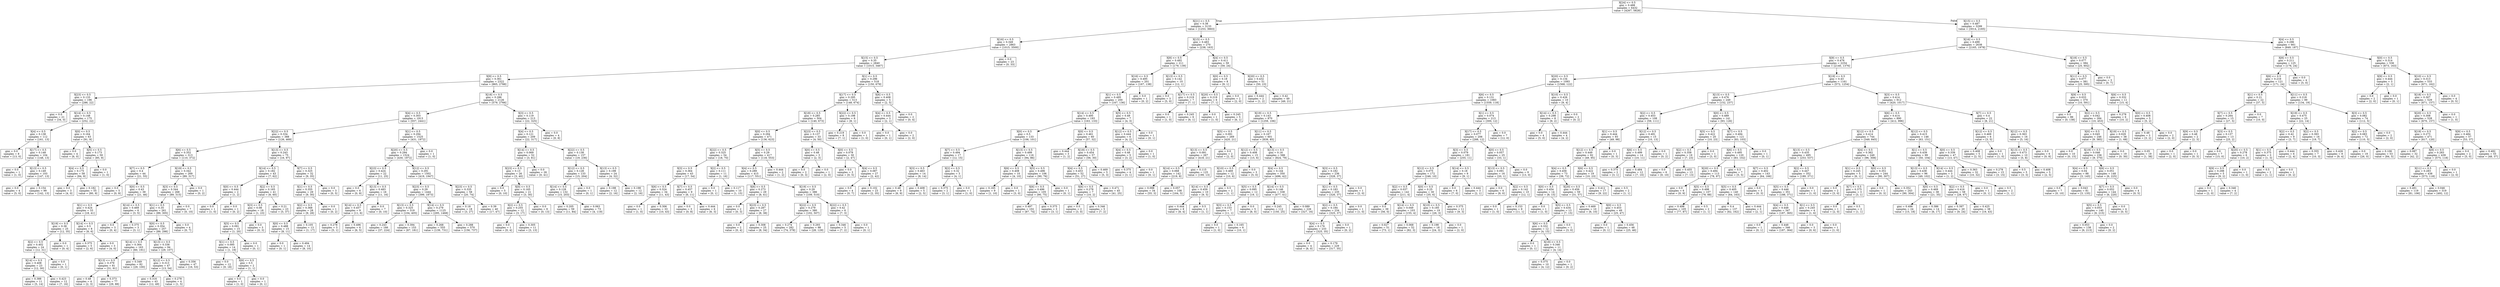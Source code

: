 digraph Tree {
node [shape=box] ;
0 [label="X[24] <= 0.5\ngini = 0.488\nsamples = 6432\nvalue = [4267, 5828]"] ;
1 [label="X[21] <= 0.5\ngini = 0.38\nsamples = 3133\nvalue = [1253, 3663]"] ;
0 -> 1 [labeldistance=2.5, labelangle=45, headlabel="True"] ;
2 [label="X[16] <= 0.5\ngini = 0.349\nsamples = 2863\nvalue = [1015, 3500]"] ;
1 -> 2 ;
3 [label="X[15] <= 0.5\ngini = 0.35\nsamples = 2840\nvalue = [1015, 3467]"] ;
2 -> 3 ;
4 [label="X[9] <= 0.5\ngini = 0.361\nsamples = 2322\nvalue = [865, 2788]"] ;
3 -> 4 ;
5 [label="X[23] <= 0.5\ngini = 0.133\nsamples = 196\nvalue = [286, 22]"] ;
4 -> 5 ;
6 [label="gini = 0.0\nsamples = 21\nvalue = [34, 0]"] ;
5 -> 6 ;
7 [label="X[14] <= 0.5\ngini = 0.148\nsamples = 175\nvalue = [252, 22]"] ;
5 -> 7 ;
8 [label="X[4] <= 0.5\ngini = 0.138\nsamples = 112\nvalue = [161, 13]"] ;
7 -> 8 ;
9 [label="gini = 0.0\nsamples = 8\nvalue = [13, 0]"] ;
8 -> 9 ;
10 [label="X[17] <= 0.5\ngini = 0.148\nsamples = 104\nvalue = [148, 13]"] ;
8 -> 10 ;
11 [label="gini = 0.0\nsamples = 1\nvalue = [1, 0]"] ;
10 -> 11 ;
12 [label="X[13] <= 0.5\ngini = 0.149\nsamples = 103\nvalue = [147, 13]"] ;
10 -> 12 ;
13 [label="gini = 0.0\nsamples = 4\nvalue = [5, 0]"] ;
12 -> 13 ;
14 [label="gini = 0.154\nsamples = 99\nvalue = [142, 13]"] ;
12 -> 14 ;
15 [label="X[0] <= 0.5\ngini = 0.164\nsamples = 63\nvalue = [91, 9]"] ;
7 -> 15 ;
16 [label="gini = 0.0\nsamples = 4\nvalue = [6, 0]"] ;
15 -> 16 ;
17 [label="X[5] <= 0.5\ngini = 0.173\nsamples = 59\nvalue = [85, 9]"] ;
15 -> 17 ;
18 [label="X[4] <= 0.5\ngini = 0.175\nsamples = 58\nvalue = [84, 9]"] ;
17 -> 18 ;
19 [label="gini = 0.0\nsamples = 3\nvalue = [4, 0]"] ;
18 -> 19 ;
20 [label="gini = 0.182\nsamples = 55\nvalue = [80, 9]"] ;
18 -> 20 ;
21 [label="gini = 0.0\nsamples = 1\nvalue = [1, 0]"] ;
17 -> 21 ;
22 [label="X[18] <= 0.5\ngini = 0.286\nsamples = 2126\nvalue = [579, 2766]"] ;
4 -> 22 ;
23 [label="X[4] <= 0.5\ngini = 0.303\nsamples = 1913\nvalue = [557, 2441]"] ;
22 -> 23 ;
24 [label="X[22] <= 0.5\ngini = 0.334\nsamples = 388\nvalue = [126, 469]"] ;
23 -> 24 ;
25 [label="X[6] <= 0.5\ngini = 0.352\nsamples = 313\nvalue = [110, 372]"] ;
24 -> 25 ;
26 [label="X[7] <= 0.5\ngini = 0.4\nsamples = 44\nvalue = [21, 55]"] ;
25 -> 26 ;
27 [label="gini = 0.0\nsamples = 5\nvalue = [0, 9]"] ;
26 -> 27 ;
28 [label="X[0] <= 0.5\ngini = 0.43\nsamples = 39\nvalue = [21, 46]"] ;
26 -> 28 ;
29 [label="X[1] <= 0.5\ngini = 0.424\nsamples = 33\nvalue = [18, 41]"] ;
28 -> 29 ;
30 [label="X[19] <= 0.5\ngini = 0.38\nsamples = 25\nvalue = [12, 35]"] ;
29 -> 30 ;
31 [label="X[2] <= 0.5\ngini = 0.402\nsamples = 24\nvalue = [12, 31]"] ;
30 -> 31 ;
32 [label="X[14] <= 0.5\ngini = 0.408\nsamples = 23\nvalue = [12, 30]"] ;
31 -> 32 ;
33 [label="gini = 0.388\nsamples = 11\nvalue = [5, 14]"] ;
32 -> 33 ;
34 [label="gini = 0.423\nsamples = 12\nvalue = [7, 16]"] ;
32 -> 34 ;
35 [label="gini = 0.0\nsamples = 1\nvalue = [0, 1]"] ;
31 -> 35 ;
36 [label="gini = 0.0\nsamples = 1\nvalue = [0, 4]"] ;
30 -> 36 ;
37 [label="X[14] <= 0.5\ngini = 0.5\nsamples = 8\nvalue = [6, 6]"] ;
29 -> 37 ;
38 [label="gini = 0.375\nsamples = 5\nvalue = [2, 6]"] ;
37 -> 38 ;
39 [label="gini = 0.0\nsamples = 3\nvalue = [4, 0]"] ;
37 -> 39 ;
40 [label="X[14] <= 0.5\ngini = 0.469\nsamples = 6\nvalue = [3, 5]"] ;
28 -> 40 ;
41 [label="gini = 0.0\nsamples = 3\nvalue = [0, 4]"] ;
40 -> 41 ;
42 [label="gini = 0.375\nsamples = 3\nvalue = [3, 1]"] ;
40 -> 42 ;
43 [label="X[19] <= 0.5\ngini = 0.342\nsamples = 269\nvalue = [89, 317]"] ;
25 -> 43 ;
44 [label="X[3] <= 0.5\ngini = 0.344\nsamples = 268\nvalue = [89, 315]"] ;
43 -> 44 ;
45 [label="X[1] <= 0.5\ngini = 0.35\nsamples = 261\nvalue = [89, 305]"] ;
44 -> 45 ;
46 [label="X[0] <= 0.5\ngini = 0.354\nsamples = 257\nvalue = [89, 298]"] ;
45 -> 46 ;
47 [label="X[14] <= 0.5\ngini = 0.364\nsamples = 163\nvalue = [60, 191]"] ;
46 -> 47 ;
48 [label="X[13] <= 0.5\ngini = 0.379\nsamples = 81\nvalue = [31, 91]"] ;
47 -> 48 ;
49 [label="gini = 0.48\nsamples = 4\nvalue = [2, 3]"] ;
48 -> 49 ;
50 [label="gini = 0.373\nsamples = 77\nvalue = [29, 88]"] ;
48 -> 50 ;
51 [label="gini = 0.349\nsamples = 82\nvalue = [29, 100]"] ;
47 -> 51 ;
52 [label="X[13] <= 0.5\ngini = 0.336\nsamples = 94\nvalue = [29, 107]"] ;
46 -> 52 ;
53 [label="X[12] <= 0.5\ngini = 0.313\nsamples = 47\nvalue = [13, 54]"] ;
52 -> 53 ;
54 [label="gini = 0.316\nsamples = 43\nvalue = [12, 49]"] ;
53 -> 54 ;
55 [label="gini = 0.278\nsamples = 4\nvalue = [1, 5]"] ;
53 -> 55 ;
56 [label="gini = 0.356\nsamples = 47\nvalue = [16, 53]"] ;
52 -> 56 ;
57 [label="gini = 0.0\nsamples = 4\nvalue = [0, 7]"] ;
45 -> 57 ;
58 [label="gini = 0.0\nsamples = 7\nvalue = [0, 10]"] ;
44 -> 58 ;
59 [label="gini = 0.0\nsamples = 1\nvalue = [0, 2]"] ;
43 -> 59 ;
60 [label="X[13] <= 0.5\ngini = 0.243\nsamples = 75\nvalue = [16, 97]"] ;
24 -> 60 ;
61 [label="X[14] <= 0.5\ngini = 0.182\nsamples = 43\nvalue = [7, 62]"] ;
60 -> 61 ;
62 [label="X[0] <= 0.5\ngini = 0.444\nsamples = 2\nvalue = [1, 2]"] ;
61 -> 62 ;
63 [label="gini = 0.0\nsamples = 1\nvalue = [1, 0]"] ;
62 -> 63 ;
64 [label="gini = 0.0\nsamples = 1\nvalue = [0, 2]"] ;
62 -> 64 ;
65 [label="X[2] <= 0.5\ngini = 0.165\nsamples = 41\nvalue = [6, 60]"] ;
61 -> 65 ;
66 [label="X[3] <= 0.5\ngini = 0.08\nsamples = 18\nvalue = [1, 23]"] ;
65 -> 66 ;
67 [label="X[5] <= 0.5\ngini = 0.091\nsamples = 15\nvalue = [1, 20]"] ;
66 -> 67 ;
68 [label="X[1] <= 0.5\ngini = 0.095\nsamples = 14\nvalue = [1, 19]"] ;
67 -> 68 ;
69 [label="gini = 0.0\nsamples = 12\nvalue = [0, 18]"] ;
68 -> 69 ;
70 [label="X[6] <= 0.5\ngini = 0.5\nsamples = 2\nvalue = [1, 1]"] ;
68 -> 70 ;
71 [label="gini = 0.0\nsamples = 1\nvalue = [1, 0]"] ;
70 -> 71 ;
72 [label="gini = 0.0\nsamples = 1\nvalue = [0, 1]"] ;
70 -> 72 ;
73 [label="gini = 0.0\nsamples = 1\nvalue = [0, 1]"] ;
67 -> 73 ;
74 [label="gini = 0.0\nsamples = 3\nvalue = [0, 3]"] ;
66 -> 74 ;
75 [label="gini = 0.21\nsamples = 23\nvalue = [5, 37]"] ;
65 -> 75 ;
76 [label="X[7] <= 0.5\ngini = 0.325\nsamples = 32\nvalue = [9, 35]"] ;
60 -> 76 ;
77 [label="X[1] <= 0.5\ngini = 0.355\nsamples = 29\nvalue = [9, 30]"] ;
76 -> 77 ;
78 [label="X[2] <= 0.5\ngini = 0.368\nsamples = 28\nvalue = [9, 28]"] ;
77 -> 78 ;
79 [label="X[0] <= 0.5\ngini = 0.488\nsamples = 15\nvalue = [8, 11]"] ;
78 -> 79 ;
80 [label="gini = 0.0\nsamples = 1\nvalue = [0, 1]"] ;
79 -> 80 ;
81 [label="gini = 0.494\nsamples = 14\nvalue = [8, 10]"] ;
79 -> 81 ;
82 [label="gini = 0.105\nsamples = 13\nvalue = [1, 17]"] ;
78 -> 82 ;
83 [label="gini = 0.0\nsamples = 1\nvalue = [0, 2]"] ;
77 -> 83 ;
84 [label="gini = 0.0\nsamples = 3\nvalue = [0, 5]"] ;
76 -> 84 ;
85 [label="X[1] <= 0.5\ngini = 0.294\nsamples = 1525\nvalue = [431, 1972]"] ;
23 -> 85 ;
86 [label="X[20] <= 0.5\ngini = 0.294\nsamples = 1524\nvalue = [430, 1972]"] ;
85 -> 86 ;
87 [label="X[23] <= 0.5\ngini = 0.424\nsamples = 22\nvalue = [11, 25]"] ;
86 -> 87 ;
88 [label="gini = 0.0\nsamples = 6\nvalue = [0, 9]"] ;
87 -> 88 ;
89 [label="X[13] <= 0.5\ngini = 0.483\nsamples = 16\nvalue = [11, 16]"] ;
87 -> 89 ;
90 [label="X[14] <= 0.5\ngini = 0.457\nsamples = 9\nvalue = [11, 6]"] ;
89 -> 90 ;
91 [label="gini = 0.278\nsamples = 3\nvalue = [5, 1]"] ;
90 -> 91 ;
92 [label="gini = 0.496\nsamples = 6\nvalue = [6, 5]"] ;
90 -> 92 ;
93 [label="gini = 0.0\nsamples = 7\nvalue = [0, 10]"] ;
89 -> 93 ;
94 [label="X[12] <= 0.5\ngini = 0.291\nsamples = 1502\nvalue = [419, 1947]"] ;
86 -> 94 ;
95 [label="X[23] <= 0.5\ngini = 0.29\nsamples = 1444\nvalue = [399, 1873]"] ;
94 -> 95 ;
96 [label="X[13] <= 0.5\ngini = 0.325\nsamples = 319\nvalue = [104, 405]"] ;
95 -> 96 ;
97 [label="gini = 0.243\nsamples = 166\nvalue = [37, 224]"] ;
96 -> 97 ;
98 [label="gini = 0.394\nsamples = 153\nvalue = [67, 181]"] ;
96 -> 98 ;
99 [label="X[14] <= 0.5\ngini = 0.279\nsamples = 1125\nvalue = [295, 1468]"] ;
95 -> 99 ;
100 [label="gini = 0.268\nsamples = 555\nvalue = [139, 731]"] ;
99 -> 100 ;
101 [label="gini = 0.288\nsamples = 570\nvalue = [156, 737]"] ;
99 -> 101 ;
102 [label="X[23] <= 0.5\ngini = 0.335\nsamples = 58\nvalue = [20, 74]"] ;
94 -> 102 ;
103 [label="gini = 0.18\nsamples = 18\nvalue = [3, 27]"] ;
102 -> 103 ;
104 [label="gini = 0.39\nsamples = 40\nvalue = [17, 47]"] ;
102 -> 104 ;
105 [label="gini = 0.0\nsamples = 1\nvalue = [1, 0]"] ;
85 -> 105 ;
106 [label="X[3] <= 0.5\ngini = 0.119\nsamples = 213\nvalue = [22, 325]"] ;
22 -> 106 ;
107 [label="X[4] <= 0.5\ngini = 0.121\nsamples = 209\nvalue = [22, 317]"] ;
106 -> 107 ;
108 [label="X[14] <= 0.5\ngini = 0.069\nsamples = 52\nvalue = [3, 81]"] ;
107 -> 108 ;
109 [label="X[23] <= 0.5\ngini = 0.13\nsamples = 26\nvalue = [3, 40]"] ;
108 -> 109 ;
110 [label="gini = 0.0\nsamples = 5\nvalue = [0, 10]"] ;
109 -> 110 ;
111 [label="X[0] <= 0.5\ngini = 0.165\nsamples = 21\nvalue = [3, 30]"] ;
109 -> 111 ;
112 [label="X[2] <= 0.5\ngini = 0.255\nsamples = 12\nvalue = [3, 17]"] ;
111 -> 112 ;
113 [label="gini = 0.0\nsamples = 1\nvalue = [0, 4]"] ;
112 -> 113 ;
114 [label="gini = 0.305\nsamples = 11\nvalue = [3, 13]"] ;
112 -> 114 ;
115 [label="gini = 0.0\nsamples = 9\nvalue = [0, 13]"] ;
111 -> 115 ;
116 [label="gini = 0.0\nsamples = 26\nvalue = [0, 41]"] ;
108 -> 116 ;
117 [label="X[22] <= 0.5\ngini = 0.138\nsamples = 157\nvalue = [19, 236]"] ;
107 -> 117 ;
118 [label="X[12] <= 0.5\ngini = 0.128\nsamples = 133\nvalue = [15, 204]"] ;
117 -> 118 ;
119 [label="X[14] <= 0.5\ngini = 0.128\nsamples = 132\nvalue = [15, 203]"] ;
118 -> 119 ;
120 [label="gini = 0.205\nsamples = 59\nvalue = [11, 84]"] ;
119 -> 120 ;
121 [label="gini = 0.063\nsamples = 73\nvalue = [4, 119]"] ;
119 -> 121 ;
122 [label="gini = 0.0\nsamples = 1\nvalue = [0, 1]"] ;
118 -> 122 ;
123 [label="X[13] <= 0.5\ngini = 0.198\nsamples = 24\nvalue = [4, 32]"] ;
117 -> 123 ;
124 [label="gini = 0.198\nsamples = 12\nvalue = [2, 16]"] ;
123 -> 124 ;
125 [label="gini = 0.198\nsamples = 12\nvalue = [2, 16]"] ;
123 -> 125 ;
126 [label="gini = 0.0\nsamples = 4\nvalue = [0, 8]"] ;
106 -> 126 ;
127 [label="X[1] <= 0.5\ngini = 0.296\nsamples = 518\nvalue = [150, 679]"] ;
3 -> 127 ;
128 [label="X[17] <= 0.5\ngini = 0.295\nsamples = 513\nvalue = [148, 674]"] ;
127 -> 128 ;
129 [label="X[18] <= 0.5\ngini = 0.285\nsamples = 504\nvalue = [140, 673]"] ;
128 -> 129 ;
130 [label="X[0] <= 0.5\ngini = 0.294\nsamples = 471\nvalue = [136, 623]"] ;
129 -> 130 ;
131 [label="X[22] <= 0.5\ngini = 0.325\nsamples = 54\nvalue = [18, 70]"] ;
130 -> 131 ;
132 [label="X[3] <= 0.5\ngini = 0.364\nsamples = 43\nvalue = [17, 54]"] ;
131 -> 132 ;
133 [label="X[6] <= 0.5\ngini = 0.324\nsamples = 34\nvalue = [11, 43]"] ;
132 -> 133 ;
134 [label="gini = 0.0\nsamples = 1\nvalue = [1, 0]"] ;
133 -> 134 ;
135 [label="gini = 0.306\nsamples = 33\nvalue = [10, 43]"] ;
133 -> 135 ;
136 [label="X[7] <= 0.5\ngini = 0.457\nsamples = 9\nvalue = [6, 11]"] ;
132 -> 136 ;
137 [label="gini = 0.0\nsamples = 3\nvalue = [0, 8]"] ;
136 -> 137 ;
138 [label="gini = 0.444\nsamples = 6\nvalue = [6, 3]"] ;
136 -> 138 ;
139 [label="X[2] <= 0.5\ngini = 0.111\nsamples = 11\nvalue = [1, 16]"] ;
131 -> 139 ;
140 [label="gini = 0.0\nsamples = 1\nvalue = [0, 1]"] ;
139 -> 140 ;
141 [label="gini = 0.117\nsamples = 10\nvalue = [1, 15]"] ;
139 -> 141 ;
142 [label="X[5] <= 0.5\ngini = 0.29\nsamples = 417\nvalue = [118, 553]"] ;
130 -> 142 ;
143 [label="X[4] <= 0.5\ngini = 0.289\nsamples = 415\nvalue = [117, 551]"] ;
142 -> 143 ;
144 [label="X[6] <= 0.5\ngini = 0.273\nsamples = 29\nvalue = [8, 41]"] ;
143 -> 144 ;
145 [label="gini = 0.0\nsamples = 2\nvalue = [0, 3]"] ;
144 -> 145 ;
146 [label="X[23] <= 0.5\ngini = 0.287\nsamples = 27\nvalue = [8, 38]"] ;
144 -> 146 ;
147 [label="gini = 0.0\nsamples = 2\nvalue = [0, 4]"] ;
146 -> 147 ;
148 [label="gini = 0.308\nsamples = 25\nvalue = [8, 34]"] ;
146 -> 148 ;
149 [label="X[19] <= 0.5\ngini = 0.29\nsamples = 386\nvalue = [109, 510]"] ;
143 -> 149 ;
150 [label="X[22] <= 0.5\ngini = 0.279\nsamples = 380\nvalue = [102, 507]"] ;
149 -> 150 ;
151 [label="gini = 0.274\nsamples = 282\nvalue = [74, 378]"] ;
150 -> 151 ;
152 [label="gini = 0.293\nsamples = 98\nvalue = [28, 129]"] ;
150 -> 152 ;
153 [label="X[22] <= 0.5\ngini = 0.42\nsamples = 6\nvalue = [7, 3]"] ;
149 -> 153 ;
154 [label="gini = 0.346\nsamples = 5\nvalue = [7, 2]"] ;
153 -> 154 ;
155 [label="gini = 0.0\nsamples = 1\nvalue = [0, 1]"] ;
153 -> 155 ;
156 [label="gini = 0.444\nsamples = 2\nvalue = [1, 2]"] ;
142 -> 156 ;
157 [label="X[23] <= 0.5\ngini = 0.137\nsamples = 33\nvalue = [4, 50]"] ;
129 -> 157 ;
158 [label="X[0] <= 0.5\ngini = 0.48\nsamples = 3\nvalue = [2, 3]"] ;
157 -> 158 ;
159 [label="gini = 0.0\nsamples = 2\nvalue = [0, 3]"] ;
158 -> 159 ;
160 [label="gini = 0.0\nsamples = 1\nvalue = [2, 0]"] ;
158 -> 160 ;
161 [label="X[0] <= 0.5\ngini = 0.078\nsamples = 30\nvalue = [2, 47]"] ;
157 -> 161 ;
162 [label="gini = 0.0\nsamples = 3\nvalue = [0, 5]"] ;
161 -> 162 ;
163 [label="X[4] <= 0.5\ngini = 0.087\nsamples = 27\nvalue = [2, 42]"] ;
161 -> 163 ;
164 [label="gini = 0.0\nsamples = 4\nvalue = [0, 7]"] ;
163 -> 164 ;
165 [label="gini = 0.102\nsamples = 23\nvalue = [2, 35]"] ;
163 -> 165 ;
166 [label="X[22] <= 0.5\ngini = 0.198\nsamples = 9\nvalue = [8, 1]"] ;
128 -> 166 ;
167 [label="gini = 0.219\nsamples = 8\nvalue = [7, 1]"] ;
166 -> 167 ;
168 [label="gini = 0.0\nsamples = 1\nvalue = [1, 0]"] ;
166 -> 168 ;
169 [label="X[6] <= 0.5\ngini = 0.408\nsamples = 5\nvalue = [2, 5]"] ;
127 -> 169 ;
170 [label="X[4] <= 0.5\ngini = 0.444\nsamples = 3\nvalue = [2, 1]"] ;
169 -> 170 ;
171 [label="gini = 0.0\nsamples = 1\nvalue = [0, 1]"] ;
170 -> 171 ;
172 [label="gini = 0.0\nsamples = 2\nvalue = [2, 0]"] ;
170 -> 172 ;
173 [label="gini = 0.0\nsamples = 2\nvalue = [0, 4]"] ;
169 -> 173 ;
174 [label="gini = 0.0\nsamples = 23\nvalue = [0, 33]"] ;
2 -> 174 ;
175 [label="X[15] <= 0.5\ngini = 0.483\nsamples = 270\nvalue = [238, 163]"] ;
1 -> 175 ;
176 [label="X[8] <= 0.5\ngini = 0.492\nsamples = 211\nvalue = [179, 139]"] ;
175 -> 176 ;
177 [label="X[16] <= 0.5\ngini = 0.495\nsamples = 201\nvalue = [167, 138]"] ;
176 -> 177 ;
178 [label="X[1] <= 0.5\ngini = 0.495\nsamples = 200\nvalue = [167, 136]"] ;
177 -> 178 ;
179 [label="X[14] <= 0.5\ngini = 0.495\nsamples = 193\nvalue = [163, 133]"] ;
178 -> 179 ;
180 [label="X[0] <= 0.5\ngini = 0.5\nsamples = 133\nvalue = [106, 101]"] ;
179 -> 180 ;
181 [label="X[7] <= 0.5\ngini = 0.494\nsamples = 17\nvalue = [12, 15]"] ;
180 -> 181 ;
182 [label="X[3] <= 0.5\ngini = 0.463\nsamples = 14\nvalue = [8, 14]"] ;
181 -> 182 ;
183 [label="gini = 0.48\nsamples = 9\nvalue = [6, 9]"] ;
182 -> 183 ;
184 [label="gini = 0.408\nsamples = 5\nvalue = [2, 5]"] ;
182 -> 184 ;
185 [label="X[2] <= 0.5\ngini = 0.32\nsamples = 3\nvalue = [4, 1]"] ;
181 -> 185 ;
186 [label="gini = 0.375\nsamples = 2\nvalue = [3, 1]"] ;
185 -> 186 ;
187 [label="gini = 0.0\nsamples = 1\nvalue = [1, 0]"] ;
185 -> 187 ;
188 [label="X[13] <= 0.5\ngini = 0.499\nsamples = 116\nvalue = [94, 86]"] ;
180 -> 188 ;
189 [label="X[6] <= 0.5\ngini = 0.408\nsamples = 10\nvalue = [4, 10]"] ;
188 -> 189 ;
190 [label="gini = 0.165\nsamples = 9\nvalue = [1, 10]"] ;
189 -> 190 ;
191 [label="gini = 0.0\nsamples = 1\nvalue = [3, 0]"] ;
189 -> 191 ;
192 [label="X[5] <= 0.5\ngini = 0.496\nsamples = 106\nvalue = [90, 76]"] ;
188 -> 192 ;
193 [label="X[6] <= 0.5\ngini = 0.496\nsamples = 105\nvalue = [90, 75]"] ;
192 -> 193 ;
194 [label="gini = 0.497\nsamples = 102\nvalue = [87, 74]"] ;
193 -> 194 ;
195 [label="gini = 0.375\nsamples = 3\nvalue = [3, 1]"] ;
193 -> 195 ;
196 [label="gini = 0.0\nsamples = 1\nvalue = [0, 1]"] ;
192 -> 196 ;
197 [label="X[0] <= 0.5\ngini = 0.461\nsamples = 60\nvalue = [57, 32]"] ;
179 -> 197 ;
198 [label="gini = 0.444\nsamples = 3\nvalue = [1, 2]"] ;
197 -> 198 ;
199 [label="X[18] <= 0.5\ngini = 0.454\nsamples = 57\nvalue = [56, 30]"] ;
197 -> 199 ;
200 [label="X[4] <= 0.5\ngini = 0.453\nsamples = 52\nvalue = [51, 27]"] ;
199 -> 200 ;
201 [label="X[6] <= 0.5\ngini = 0.278\nsamples = 7\nvalue = [10, 2]"] ;
200 -> 201 ;
202 [label="gini = 0.0\nsamples = 2\nvalue = [3, 0]"] ;
201 -> 202 ;
203 [label="gini = 0.346\nsamples = 5\nvalue = [7, 2]"] ;
201 -> 203 ;
204 [label="gini = 0.471\nsamples = 45\nvalue = [41, 25]"] ;
200 -> 204 ;
205 [label="gini = 0.469\nsamples = 5\nvalue = [5, 3]"] ;
199 -> 205 ;
206 [label="X[5] <= 0.5\ngini = 0.49\nsamples = 7\nvalue = [4, 3]"] ;
178 -> 206 ;
207 [label="X[12] <= 0.5\ngini = 0.444\nsamples = 6\nvalue = [4, 2]"] ;
206 -> 207 ;
208 [label="X[4] <= 0.5\ngini = 0.48\nsamples = 5\nvalue = [3, 2]"] ;
207 -> 208 ;
209 [label="gini = 0.375\nsamples = 4\nvalue = [3, 1]"] ;
208 -> 209 ;
210 [label="gini = 0.0\nsamples = 1\nvalue = [0, 1]"] ;
208 -> 210 ;
211 [label="gini = 0.0\nsamples = 1\nvalue = [1, 0]"] ;
207 -> 211 ;
212 [label="gini = 0.0\nsamples = 1\nvalue = [0, 1]"] ;
206 -> 212 ;
213 [label="gini = 0.0\nsamples = 1\nvalue = [0, 2]"] ;
177 -> 213 ;
214 [label="X[13] <= 0.5\ngini = 0.142\nsamples = 10\nvalue = [12, 1]"] ;
176 -> 214 ;
215 [label="gini = 0.0\nsamples = 3\nvalue = [5, 0]"] ;
214 -> 215 ;
216 [label="X[17] <= 0.5\ngini = 0.219\nsamples = 7\nvalue = [7, 1]"] ;
214 -> 216 ;
217 [label="gini = 0.0\nsamples = 1\nvalue = [1, 0]"] ;
216 -> 217 ;
218 [label="gini = 0.245\nsamples = 6\nvalue = [6, 1]"] ;
216 -> 218 ;
219 [label="X[4] <= 0.5\ngini = 0.411\nsamples = 59\nvalue = [59, 24]"] ;
175 -> 219 ;
220 [label="X[0] <= 0.5\ngini = 0.18\nsamples = 8\nvalue = [9, 1]"] ;
219 -> 220 ;
221 [label="X[20] <= 0.5\ngini = 0.219\nsamples = 6\nvalue = [7, 1]"] ;
220 -> 221 ;
222 [label="gini = 0.0\nsamples = 1\nvalue = [1, 0]"] ;
221 -> 222 ;
223 [label="gini = 0.245\nsamples = 5\nvalue = [6, 1]"] ;
221 -> 223 ;
224 [label="gini = 0.0\nsamples = 2\nvalue = [2, 0]"] ;
220 -> 224 ;
225 [label="X[20] <= 0.5\ngini = 0.432\nsamples = 51\nvalue = [50, 23]"] ;
219 -> 225 ;
226 [label="gini = 0.444\nsamples = 2\nvalue = [1, 2]"] ;
225 -> 226 ;
227 [label="gini = 0.42\nsamples = 49\nvalue = [49, 21]"] ;
225 -> 227 ;
228 [label="X[15] <= 0.5\ngini = 0.487\nsamples = 3299\nvalue = [3014, 2165]"] ;
0 -> 228 [labeldistance=2.5, labelangle=-45, headlabel="False"] ;
229 [label="X[16] <= 0.5\ngini = 0.499\nsamples = 2638\nvalue = [2165, 1978]"] ;
228 -> 229 ;
230 [label="X[9] <= 0.5\ngini = 0.476\nsamples = 2254\nvalue = [2140, 1376]"] ;
229 -> 230 ;
231 [label="X[20] <= 0.5\ngini = 0.134\nsamples = 1093\nvalue = [1568, 122]"] ;
230 -> 231 ;
232 [label="X[6] <= 0.5\ngini = 0.131\nsamples = 1083\nvalue = [1559, 118]"] ;
231 -> 232 ;
233 [label="X[19] <= 0.5\ngini = 0.143\nsamples = 870\nvalue = [1259, 106]"] ;
232 -> 233 ;
234 [label="X[5] <= 0.5\ngini = 0.091\nsamples = 269\nvalue = [420, 21]"] ;
233 -> 234 ;
235 [label="X[13] <= 0.5\ngini = 0.091\nsamples = 267\nvalue = [418, 21]"] ;
234 -> 235 ;
236 [label="X[14] <= 0.5\ngini = 0.068\nsamples = 142\nvalue = [219, 8]"] ;
235 -> 236 ;
237 [label="gini = 0.098\nsamples = 34\nvalue = [55, 3]"] ;
236 -> 237 ;
238 [label="gini = 0.057\nsamples = 108\nvalue = [164, 5]"] ;
236 -> 238 ;
239 [label="gini = 0.115\nsamples = 125\nvalue = [199, 13]"] ;
235 -> 239 ;
240 [label="gini = 0.0\nsamples = 2\nvalue = [2, 0]"] ;
234 -> 240 ;
241 [label="X[11] <= 0.5\ngini = 0.167\nsamples = 601\nvalue = [839, 85]"] ;
233 -> 241 ;
242 [label="X[12] <= 0.5\ngini = 0.408\nsamples = 15\nvalue = [15, 6]"] ;
241 -> 242 ;
243 [label="X[10] <= 0.5\ngini = 0.469\nsamples = 12\nvalue = [10, 6]"] ;
242 -> 243 ;
244 [label="X[14] <= 0.5\ngini = 0.459\nsamples = 10\nvalue = [9, 5]"] ;
243 -> 244 ;
245 [label="gini = 0.444\nsamples = 8\nvalue = [8, 4]"] ;
244 -> 245 ;
246 [label="gini = 0.5\nsamples = 2\nvalue = [1, 1]"] ;
244 -> 246 ;
247 [label="gini = 0.5\nsamples = 2\nvalue = [1, 1]"] ;
243 -> 247 ;
248 [label="gini = 0.0\nsamples = 3\nvalue = [5, 0]"] ;
242 -> 248 ;
249 [label="X[13] <= 0.5\ngini = 0.16\nsamples = 586\nvalue = [824, 79]"] ;
241 -> 249 ;
250 [label="X[4] <= 0.5\ngini = 0.144\nsamples = 350\nvalue = [496, 42]"] ;
249 -> 250 ;
251 [label="X[5] <= 0.5\ngini = 0.095\nsamples = 12\nvalue = [19, 1]"] ;
250 -> 251 ;
252 [label="X[3] <= 0.5\ngini = 0.153\nsamples = 7\nvalue = [11, 1]"] ;
251 -> 252 ;
253 [label="gini = 0.0\nsamples = 1\nvalue = [1, 0]"] ;
252 -> 253 ;
254 [label="gini = 0.165\nsamples = 6\nvalue = [10, 1]"] ;
252 -> 254 ;
255 [label="gini = 0.0\nsamples = 5\nvalue = [8, 0]"] ;
251 -> 255 ;
256 [label="X[14] <= 0.5\ngini = 0.146\nsamples = 338\nvalue = [477, 41]"] ;
250 -> 256 ;
257 [label="gini = 0.245\nsamples = 112\nvalue = [150, 25]"] ;
256 -> 257 ;
258 [label="gini = 0.089\nsamples = 226\nvalue = [327, 16]"] ;
256 -> 258 ;
259 [label="X[3] <= 0.5\ngini = 0.182\nsamples = 236\nvalue = [328, 37]"] ;
249 -> 259 ;
260 [label="X[1] <= 0.5\ngini = 0.183\nsamples = 235\nvalue = [326, 37]"] ;
259 -> 260 ;
261 [label="X[2] <= 0.5\ngini = 0.184\nsamples = 234\nvalue = [325, 37]"] ;
260 -> 261 ;
262 [label="X[4] <= 0.5\ngini = 0.176\nsamples = 233\nvalue = [325, 35]"] ;
261 -> 262 ;
263 [label="gini = 0.0\nsamples = 4\nvalue = [8, 0]"] ;
262 -> 263 ;
264 [label="gini = 0.179\nsamples = 229\nvalue = [317, 35]"] ;
262 -> 264 ;
265 [label="gini = 0.0\nsamples = 1\nvalue = [0, 2]"] ;
261 -> 265 ;
266 [label="gini = 0.0\nsamples = 1\nvalue = [1, 0]"] ;
260 -> 266 ;
267 [label="gini = 0.0\nsamples = 1\nvalue = [2, 0]"] ;
259 -> 267 ;
268 [label="X[1] <= 0.5\ngini = 0.074\nsamples = 213\nvalue = [300, 12]"] ;
232 -> 268 ;
269 [label="X[17] <= 0.5\ngini = 0.077\nsamples = 206\nvalue = [288, 12]"] ;
268 -> 269 ;
270 [label="X[3] <= 0.5\ngini = 0.079\nsamples = 181\nvalue = [255, 11]"] ;
269 -> 270 ;
271 [label="X[12] <= 0.5\ngini = 0.075\nsamples = 172\nvalue = [246, 10]"] ;
270 -> 271 ;
272 [label="X[2] <= 0.5\ngini = 0.037\nsamples = 142\nvalue = [211, 4]"] ;
271 -> 272 ;
273 [label="gini = 0.0\nsamples = 39\nvalue = [56, 0]"] ;
272 -> 273 ;
274 [label="X[14] <= 0.5\ngini = 0.049\nsamples = 103\nvalue = [155, 4]"] ;
272 -> 274 ;
275 [label="gini = 0.027\nsamples = 51\nvalue = [73, 1]"] ;
274 -> 275 ;
276 [label="gini = 0.068\nsamples = 52\nvalue = [82, 3]"] ;
274 -> 276 ;
277 [label="X[0] <= 0.5\ngini = 0.25\nsamples = 30\nvalue = [35, 6]"] ;
271 -> 277 ;
278 [label="X[10] <= 0.5\ngini = 0.185\nsamples = 19\nvalue = [26, 3]"] ;
277 -> 278 ;
279 [label="gini = 0.198\nsamples = 18\nvalue = [24, 3]"] ;
278 -> 279 ;
280 [label="gini = 0.0\nsamples = 1\nvalue = [2, 0]"] ;
278 -> 280 ;
281 [label="gini = 0.375\nsamples = 11\nvalue = [9, 3]"] ;
277 -> 281 ;
282 [label="X[14] <= 0.5\ngini = 0.18\nsamples = 9\nvalue = [9, 1]"] ;
270 -> 282 ;
283 [label="gini = 0.0\nsamples = 6\nvalue = [7, 0]"] ;
282 -> 283 ;
284 [label="gini = 0.444\nsamples = 3\nvalue = [2, 1]"] ;
282 -> 284 ;
285 [label="X[0] <= 0.5\ngini = 0.057\nsamples = 25\nvalue = [33, 1]"] ;
269 -> 285 ;
286 [label="X[13] <= 0.5\ngini = 0.091\nsamples = 16\nvalue = [20, 1]"] ;
285 -> 286 ;
287 [label="gini = 0.0\nsamples = 6\nvalue = [8, 0]"] ;
286 -> 287 ;
288 [label="X[2] <= 0.5\ngini = 0.142\nsamples = 10\nvalue = [12, 1]"] ;
286 -> 288 ;
289 [label="gini = 0.0\nsamples = 1\nvalue = [1, 0]"] ;
288 -> 289 ;
290 [label="gini = 0.153\nsamples = 9\nvalue = [11, 1]"] ;
288 -> 290 ;
291 [label="gini = 0.0\nsamples = 9\nvalue = [13, 0]"] ;
285 -> 291 ;
292 [label="gini = 0.0\nsamples = 7\nvalue = [12, 0]"] ;
268 -> 292 ;
293 [label="X[10] <= 0.5\ngini = 0.426\nsamples = 10\nvalue = [9, 4]"] ;
231 -> 293 ;
294 [label="X[14] <= 0.5\ngini = 0.298\nsamples = 8\nvalue = [9, 2]"] ;
293 -> 294 ;
295 [label="gini = 0.0\nsamples = 4\nvalue = [5, 0]"] ;
294 -> 295 ;
296 [label="gini = 0.444\nsamples = 4\nvalue = [4, 2]"] ;
294 -> 296 ;
297 [label="gini = 0.0\nsamples = 2\nvalue = [0, 2]"] ;
293 -> 297 ;
298 [label="X[19] <= 0.5\ngini = 0.43\nsamples = 1161\nvalue = [572, 1254]"] ;
230 -> 298 ;
299 [label="X[13] <= 0.5\ngini = 0.476\nsamples = 249\nvalue = [152, 237]"] ;
298 -> 299 ;
300 [label="X[2] <= 0.5\ngini = 0.453\nsamples = 108\nvalue = [59, 111]"] ;
299 -> 300 ;
301 [label="X[1] <= 0.5\ngini = 0.444\nsamples = 93\nvalue = [49, 98]"] ;
300 -> 301 ;
302 [label="X[12] <= 0.5\ngini = 0.449\nsamples = 92\nvalue = [49, 95]"] ;
301 -> 302 ;
303 [label="X[4] <= 0.5\ngini = 0.456\nsamples = 73\nvalue = [39, 72]"] ;
302 -> 303 ;
304 [label="X[0] <= 0.5\ngini = 0.454\nsamples = 14\nvalue = [8, 15]"] ;
303 -> 304 ;
305 [label="gini = 0.0\nsamples = 1\nvalue = [1, 0]"] ;
304 -> 305 ;
306 [label="X[5] <= 0.5\ngini = 0.434\nsamples = 13\nvalue = [7, 15]"] ;
304 -> 306 ;
307 [label="X[6] <= 0.5\ngini = 0.332\nsamples = 12\nvalue = [4, 15]"] ;
306 -> 307 ;
308 [label="gini = 0.0\nsamples = 1\nvalue = [0, 1]"] ;
307 -> 308 ;
309 [label="X[18] <= 0.5\ngini = 0.346\nsamples = 11\nvalue = [4, 14]"] ;
307 -> 309 ;
310 [label="gini = 0.375\nsamples = 10\nvalue = [4, 12]"] ;
309 -> 310 ;
311 [label="gini = 0.0\nsamples = 1\nvalue = [0, 2]"] ;
309 -> 311 ;
312 [label="gini = 0.0\nsamples = 1\nvalue = [3, 0]"] ;
306 -> 312 ;
313 [label="X[20] <= 0.5\ngini = 0.456\nsamples = 59\nvalue = [31, 57]"] ;
303 -> 313 ;
314 [label="gini = 0.469\nsamples = 10\nvalue = [6, 10]"] ;
313 -> 314 ;
315 [label="X[0] <= 0.5\ngini = 0.453\nsamples = 49\nvalue = [25, 47]"] ;
313 -> 315 ;
316 [label="gini = 0.0\nsamples = 1\nvalue = [0, 1]"] ;
315 -> 316 ;
317 [label="gini = 0.456\nsamples = 48\nvalue = [25, 46]"] ;
315 -> 317 ;
318 [label="X[6] <= 0.5\ngini = 0.422\nsamples = 19\nvalue = [10, 23]"] ;
302 -> 318 ;
319 [label="gini = 0.412\nsamples = 17\nvalue = [9, 22]"] ;
318 -> 319 ;
320 [label="gini = 0.5\nsamples = 2\nvalue = [1, 1]"] ;
318 -> 320 ;
321 [label="gini = 0.0\nsamples = 1\nvalue = [0, 3]"] ;
301 -> 321 ;
322 [label="X[12] <= 0.5\ngini = 0.491\nsamples = 15\nvalue = [10, 13]"] ;
300 -> 322 ;
323 [label="X[6] <= 0.5\ngini = 0.499\nsamples = 14\nvalue = [10, 11]"] ;
322 -> 323 ;
324 [label="gini = 0.375\nsamples = 2\nvalue = [3, 1]"] ;
323 -> 324 ;
325 [label="gini = 0.484\nsamples = 12\nvalue = [7, 10]"] ;
323 -> 325 ;
326 [label="gini = 0.0\nsamples = 1\nvalue = [0, 2]"] ;
322 -> 326 ;
327 [label="X[0] <= 0.5\ngini = 0.489\nsamples = 141\nvalue = [93, 126]"] ;
299 -> 327 ;
328 [label="X[5] <= 0.5\ngini = 0.422\nsamples = 20\nvalue = [10, 23]"] ;
327 -> 328 ;
329 [label="X[2] <= 0.5\ngini = 0.358\nsamples = 19\nvalue = [7, 23]"] ;
328 -> 329 ;
330 [label="gini = 0.0\nsamples = 6\nvalue = [0, 10]"] ;
329 -> 330 ;
331 [label="gini = 0.455\nsamples = 13\nvalue = [7, 13]"] ;
329 -> 331 ;
332 [label="gini = 0.0\nsamples = 1\nvalue = [3, 0]"] ;
328 -> 332 ;
333 [label="X[7] <= 0.5\ngini = 0.494\nsamples = 121\nvalue = [83, 103]"] ;
327 -> 333 ;
334 [label="X[6] <= 0.5\ngini = 0.495\nsamples = 120\nvalue = [83, 102]"] ;
333 -> 334 ;
335 [label="X[20] <= 0.5\ngini = 0.494\nsamples = 113\nvalue = [78, 97]"] ;
334 -> 335 ;
336 [label="gini = 0.0\nsamples = 6\nvalue = [0, 9]"] ;
335 -> 336 ;
337 [label="X[5] <= 0.5\ngini = 0.498\nsamples = 107\nvalue = [78, 88]"] ;
335 -> 337 ;
338 [label="gini = 0.498\nsamples = 105\nvalue = [77, 87]"] ;
337 -> 338 ;
339 [label="gini = 0.5\nsamples = 2\nvalue = [1, 1]"] ;
337 -> 339 ;
340 [label="gini = 0.5\nsamples = 7\nvalue = [5, 5]"] ;
334 -> 340 ;
341 [label="gini = 0.0\nsamples = 1\nvalue = [0, 1]"] ;
333 -> 341 ;
342 [label="X[3] <= 0.5\ngini = 0.414\nsamples = 912\nvalue = [420, 1017]"] ;
298 -> 342 ;
343 [label="X[6] <= 0.5\ngini = 0.414\nsamples = 890\nvalue = [412, 996]"] ;
342 -> 343 ;
344 [label="X[12] <= 0.5\ngini = 0.414\nsamples = 744\nvalue = [349, 845]"] ;
343 -> 344 ;
345 [label="X[13] <= 0.5\ngini = 0.435\nsamples = 495\nvalue = [253, 537]"] ;
344 -> 345 ;
346 [label="X[7] <= 0.5\ngini = 0.402\nsamples = 143\nvalue = [64, 166]"] ;
345 -> 346 ;
347 [label="X[5] <= 0.5\ngini = 0.405\nsamples = 140\nvalue = [64, 163]"] ;
346 -> 347 ;
348 [label="gini = 0.4\nsamples = 137\nvalue = [62, 162]"] ;
347 -> 348 ;
349 [label="gini = 0.444\nsamples = 3\nvalue = [2, 1]"] ;
347 -> 349 ;
350 [label="gini = 0.0\nsamples = 3\nvalue = [0, 3]"] ;
346 -> 350 ;
351 [label="X[2] <= 0.5\ngini = 0.447\nsamples = 352\nvalue = [189, 371]"] ;
345 -> 351 ;
352 [label="X[5] <= 0.5\ngini = 0.446\nsamples = 351\nvalue = [188, 371]"] ;
351 -> 352 ;
353 [label="X[4] <= 0.5\ngini = 0.448\nsamples = 347\nvalue = [187, 365]"] ;
352 -> 353 ;
354 [label="gini = 0.0\nsamples = 1\nvalue = [0, 1]"] ;
353 -> 354 ;
355 [label="gini = 0.448\nsamples = 346\nvalue = [187, 364]"] ;
353 -> 355 ;
356 [label="X[1] <= 0.5\ngini = 0.245\nsamples = 4\nvalue = [1, 6]"] ;
352 -> 356 ;
357 [label="gini = 0.0\nsamples = 3\nvalue = [0, 6]"] ;
356 -> 357 ;
358 [label="gini = 0.0\nsamples = 1\nvalue = [1, 0]"] ;
356 -> 358 ;
359 [label="gini = 0.0\nsamples = 1\nvalue = [1, 0]"] ;
351 -> 359 ;
360 [label="X[4] <= 0.5\ngini = 0.362\nsamples = 249\nvalue = [96, 308]"] ;
344 -> 360 ;
361 [label="X[1] <= 0.5\ngini = 0.245\nsamples = 5\nvalue = [6, 1]"] ;
360 -> 361 ;
362 [label="gini = 0.0\nsamples = 2\nvalue = [3, 0]"] ;
361 -> 362 ;
363 [label="X[7] <= 0.5\ngini = 0.375\nsamples = 3\nvalue = [3, 1]"] ;
361 -> 363 ;
364 [label="gini = 0.0\nsamples = 1\nvalue = [2, 0]"] ;
363 -> 364 ;
365 [label="gini = 0.5\nsamples = 2\nvalue = [1, 1]"] ;
363 -> 365 ;
366 [label="X[0] <= 0.5\ngini = 0.351\nsamples = 244\nvalue = [90, 307]"] ;
360 -> 366 ;
367 [label="gini = 0.0\nsamples = 1\nvalue = [0, 3]"] ;
366 -> 367 ;
368 [label="gini = 0.352\nsamples = 243\nvalue = [90, 304]"] ;
366 -> 368 ;
369 [label="X[12] <= 0.5\ngini = 0.415\nsamples = 146\nvalue = [63, 151]"] ;
343 -> 369 ;
370 [label="X[1] <= 0.5\ngini = 0.439\nsamples = 99\nvalue = [50, 104]"] ;
369 -> 370 ;
371 [label="X[13] <= 0.5\ngini = 0.438\nsamples = 96\nvalue = [49, 102]"] ;
370 -> 371 ;
372 [label="X[0] <= 0.5\ngini = 0.469\nsamples = 38\nvalue = [21, 35]"] ;
371 -> 372 ;
373 [label="gini = 0.496\nsamples = 24\nvalue = [15, 18]"] ;
372 -> 373 ;
374 [label="gini = 0.386\nsamples = 14\nvalue = [6, 17]"] ;
372 -> 374 ;
375 [label="X[2] <= 0.5\ngini = 0.416\nsamples = 58\nvalue = [28, 67]"] ;
371 -> 375 ;
376 [label="gini = 0.397\nsamples = 20\nvalue = [9, 24]"] ;
375 -> 376 ;
377 [label="gini = 0.425\nsamples = 38\nvalue = [19, 43]"] ;
375 -> 377 ;
378 [label="X[14] <= 0.5\ngini = 0.444\nsamples = 3\nvalue = [1, 2]"] ;
370 -> 378 ;
379 [label="gini = 0.0\nsamples = 1\nvalue = [0, 1]"] ;
378 -> 379 ;
380 [label="gini = 0.5\nsamples = 2\nvalue = [1, 1]"] ;
378 -> 380 ;
381 [label="X[0] <= 0.5\ngini = 0.339\nsamples = 47\nvalue = [13, 47]"] ;
369 -> 381 ;
382 [label="gini = 0.363\nsamples = 32\nvalue = [10, 32]"] ;
381 -> 382 ;
383 [label="gini = 0.278\nsamples = 15\nvalue = [3, 15]"] ;
381 -> 383 ;
384 [label="X[7] <= 0.5\ngini = 0.4\nsamples = 22\nvalue = [8, 21]"] ;
342 -> 384 ;
385 [label="X[12] <= 0.5\ngini = 0.469\nsamples = 6\nvalue = [3, 5]"] ;
384 -> 385 ;
386 [label="gini = 0.408\nsamples = 5\nvalue = [2, 5]"] ;
385 -> 386 ;
387 [label="gini = 0.0\nsamples = 1\nvalue = [1, 0]"] ;
385 -> 387 ;
388 [label="X[12] <= 0.5\ngini = 0.363\nsamples = 16\nvalue = [5, 16]"] ;
384 -> 388 ;
389 [label="X[13] <= 0.5\ngini = 0.473\nsamples = 10\nvalue = [5, 8]"] ;
388 -> 389 ;
390 [label="gini = 0.5\nsamples = 5\nvalue = [3, 3]"] ;
389 -> 390 ;
391 [label="gini = 0.408\nsamples = 5\nvalue = [2, 5]"] ;
389 -> 391 ;
392 [label="gini = 0.0\nsamples = 6\nvalue = [0, 8]"] ;
388 -> 392 ;
393 [label="X[18] <= 0.5\ngini = 0.077\nsamples = 384\nvalue = [25, 602]"] ;
229 -> 393 ;
394 [label="X[11] <= 0.5\ngini = 0.077\nsamples = 381\nvalue = [25, 595]"] ;
393 -> 394 ;
395 [label="X[9] <= 0.5\ngini = 0.033\nsamples = 370\nvalue = [10, 591]"] ;
394 -> 395 ;
396 [label="gini = 0.0\nsamples = 86\nvalue = [0, 138]"] ;
395 -> 396 ;
397 [label="X[2] <= 0.5\ngini = 0.042\nsamples = 284\nvalue = [10, 453]"] ;
395 -> 397 ;
398 [label="X[0] <= 0.5\ngini = 0.045\nsamples = 246\nvalue = [9, 385]"] ;
397 -> 398 ;
399 [label="gini = 0.0\nsamples = 10\nvalue = [0, 15]"] ;
398 -> 399 ;
400 [label="X[19] <= 0.5\ngini = 0.046\nsamples = 236\nvalue = [9, 370]"] ;
398 -> 400 ;
401 [label="X[4] <= 0.5\ngini = 0.04\nsamples = 88\nvalue = [3, 145]"] ;
400 -> 401 ;
402 [label="gini = 0.0\nsamples = 7\nvalue = [0, 10]"] ;
401 -> 402 ;
403 [label="gini = 0.043\nsamples = 81\nvalue = [3, 135]"] ;
401 -> 403 ;
404 [label="X[6] <= 0.5\ngini = 0.051\nsamples = 148\nvalue = [6, 225]"] ;
400 -> 404 ;
405 [label="X[7] <= 0.5\ngini = 0.052\nsamples = 144\nvalue = [6, 220]"] ;
404 -> 405 ;
406 [label="X[5] <= 0.5\ngini = 0.053\nsamples = 140\nvalue = [6, 215]"] ;
405 -> 406 ;
407 [label="gini = 0.053\nsamples = 138\nvalue = [6, 213]"] ;
406 -> 407 ;
408 [label="gini = 0.0\nsamples = 2\nvalue = [0, 2]"] ;
406 -> 408 ;
409 [label="gini = 0.0\nsamples = 4\nvalue = [0, 5]"] ;
405 -> 409 ;
410 [label="gini = 0.0\nsamples = 4\nvalue = [0, 5]"] ;
404 -> 410 ;
411 [label="X[19] <= 0.5\ngini = 0.029\nsamples = 38\nvalue = [1, 68]"] ;
397 -> 411 ;
412 [label="gini = 0.0\nsamples = 19\nvalue = [0, 30]"] ;
411 -> 412 ;
413 [label="gini = 0.05\nsamples = 19\nvalue = [1, 38]"] ;
411 -> 413 ;
414 [label="X[6] <= 0.5\ngini = 0.332\nsamples = 11\nvalue = [15, 4]"] ;
394 -> 414 ;
415 [label="gini = 0.278\nsamples = 6\nvalue = [10, 2]"] ;
414 -> 415 ;
416 [label="X[0] <= 0.5\ngini = 0.408\nsamples = 5\nvalue = [5, 2]"] ;
414 -> 416 ;
417 [label="gini = 0.48\nsamples = 3\nvalue = [3, 2]"] ;
416 -> 417 ;
418 [label="gini = 0.0\nsamples = 2\nvalue = [2, 0]"] ;
416 -> 418 ;
419 [label="gini = 0.0\nsamples = 3\nvalue = [0, 7]"] ;
393 -> 419 ;
420 [label="X[4] <= 0.5\ngini = 0.296\nsamples = 661\nvalue = [849, 187]"] ;
228 -> 420 ;
421 [label="X[8] <= 0.5\ngini = 0.211\nsamples = 125\nvalue = [176, 24]"] ;
420 -> 421 ;
422 [label="X[6] <= 0.5\ngini = 0.216\nsamples = 121\nvalue = [171, 24]"] ;
421 -> 422 ;
423 [label="X[1] <= 0.5\ngini = 0.21\nsamples = 22\nvalue = [37, 5]"] ;
422 -> 423 ;
424 [label="X[7] <= 0.5\ngini = 0.264\nsamples = 15\nvalue = [27, 5]"] ;
423 -> 424 ;
425 [label="X[9] <= 0.5\ngini = 0.48\nsamples = 2\nvalue = [2, 3]"] ;
424 -> 425 ;
426 [label="gini = 0.0\nsamples = 1\nvalue = [2, 0]"] ;
425 -> 426 ;
427 [label="gini = 0.0\nsamples = 1\nvalue = [0, 3]"] ;
425 -> 427 ;
428 [label="X[3] <= 0.5\ngini = 0.137\nsamples = 13\nvalue = [25, 2]"] ;
424 -> 428 ;
429 [label="gini = 0.0\nsamples = 7\nvalue = [15, 0]"] ;
428 -> 429 ;
430 [label="X[20] <= 0.5\ngini = 0.278\nsamples = 6\nvalue = [10, 2]"] ;
428 -> 430 ;
431 [label="X[9] <= 0.5\ngini = 0.298\nsamples = 5\nvalue = [9, 2]"] ;
430 -> 431 ;
432 [label="gini = 0.0\nsamples = 1\nvalue = [2, 0]"] ;
431 -> 432 ;
433 [label="gini = 0.346\nsamples = 4\nvalue = [7, 2]"] ;
431 -> 433 ;
434 [label="gini = 0.0\nsamples = 1\nvalue = [1, 0]"] ;
430 -> 434 ;
435 [label="gini = 0.0\nsamples = 7\nvalue = [10, 0]"] ;
423 -> 435 ;
436 [label="X[11] <= 0.5\ngini = 0.218\nsamples = 99\nvalue = [134, 19]"] ;
422 -> 436 ;
437 [label="X[19] <= 0.5\ngini = 0.475\nsamples = 25\nvalue = [22, 14]"] ;
436 -> 437 ;
438 [label="X[2] <= 0.5\ngini = 0.42\nsamples = 9\nvalue = [3, 7]"] ;
437 -> 438 ;
439 [label="X[1] <= 0.5\ngini = 0.375\nsamples = 3\nvalue = [1, 3]"] ;
438 -> 439 ;
440 [label="gini = 0.5\nsamples = 2\nvalue = [1, 1]"] ;
439 -> 440 ;
441 [label="gini = 0.0\nsamples = 1\nvalue = [0, 2]"] ;
439 -> 441 ;
442 [label="gini = 0.444\nsamples = 6\nvalue = [2, 4]"] ;
438 -> 442 ;
443 [label="X[2] <= 0.5\ngini = 0.393\nsamples = 16\nvalue = [19, 7]"] ;
437 -> 443 ;
444 [label="gini = 0.355\nsamples = 7\nvalue = [10, 3]"] ;
443 -> 444 ;
445 [label="gini = 0.426\nsamples = 9\nvalue = [9, 4]"] ;
443 -> 445 ;
446 [label="X[3] <= 0.5\ngini = 0.082\nsamples = 74\nvalue = [112, 5]"] ;
436 -> 446 ;
447 [label="X[2] <= 0.5\ngini = 0.083\nsamples = 72\nvalue = [110, 5]"] ;
446 -> 447 ;
448 [label="gini = 0.0\nsamples = 19\nvalue = [26, 0]"] ;
447 -> 448 ;
449 [label="gini = 0.106\nsamples = 53\nvalue = [84, 5]"] ;
447 -> 449 ;
450 [label="gini = 0.0\nsamples = 2\nvalue = [2, 0]"] ;
446 -> 450 ;
451 [label="gini = 0.0\nsamples = 4\nvalue = [5, 0]"] ;
421 -> 451 ;
452 [label="X[0] <= 0.5\ngini = 0.314\nsamples = 536\nvalue = [673, 163]"] ;
420 -> 452 ;
453 [label="X[9] <= 0.5\ngini = 0.444\nsamples = 3\nvalue = [2, 1]"] ;
452 -> 453 ;
454 [label="gini = 0.0\nsamples = 2\nvalue = [2, 0]"] ;
453 -> 454 ;
455 [label="gini = 0.0\nsamples = 1\nvalue = [0, 1]"] ;
453 -> 455 ;
456 [label="X[10] <= 0.5\ngini = 0.313\nsamples = 533\nvalue = [671, 162]"] ;
452 -> 456 ;
457 [label="X[18] <= 0.5\ngini = 0.307\nsamples = 529\nvalue = [671, 157]"] ;
456 -> 457 ;
458 [label="X[20] <= 0.5\ngini = 0.308\nsamples = 528\nvalue = [670, 157]"] ;
457 -> 458 ;
459 [label="X[19] <= 0.5\ngini = 0.273\nsamples = 471\nvalue = [617, 120]"] ;
458 -> 459 ;
460 [label="gini = 0.087\nsamples = 32\nvalue = [42, 2]"] ;
459 -> 460 ;
461 [label="X[8] <= 0.5\ngini = 0.283\nsamples = 439\nvalue = [575, 118]"] ;
459 -> 461 ;
462 [label="X[11] <= 0.5\ngini = 0.283\nsamples = 438\nvalue = [573, 118]"] ;
461 -> 462 ;
463 [label="gini = 0.491\nsamples = 119\nvalue = [81, 106]"] ;
462 -> 463 ;
464 [label="gini = 0.046\nsamples = 319\nvalue = [492, 12]"] ;
462 -> 464 ;
465 [label="gini = 0.0\nsamples = 1\nvalue = [2, 0]"] ;
461 -> 465 ;
466 [label="X[9] <= 0.5\ngini = 0.484\nsamples = 57\nvalue = [53, 37]"] ;
458 -> 466 ;
467 [label="gini = 0.0\nsamples = 2\nvalue = [5, 0]"] ;
466 -> 467 ;
468 [label="gini = 0.492\nsamples = 55\nvalue = [48, 37]"] ;
466 -> 468 ;
469 [label="gini = 0.0\nsamples = 1\nvalue = [1, 0]"] ;
457 -> 469 ;
470 [label="gini = 0.0\nsamples = 4\nvalue = [0, 5]"] ;
456 -> 470 ;
}